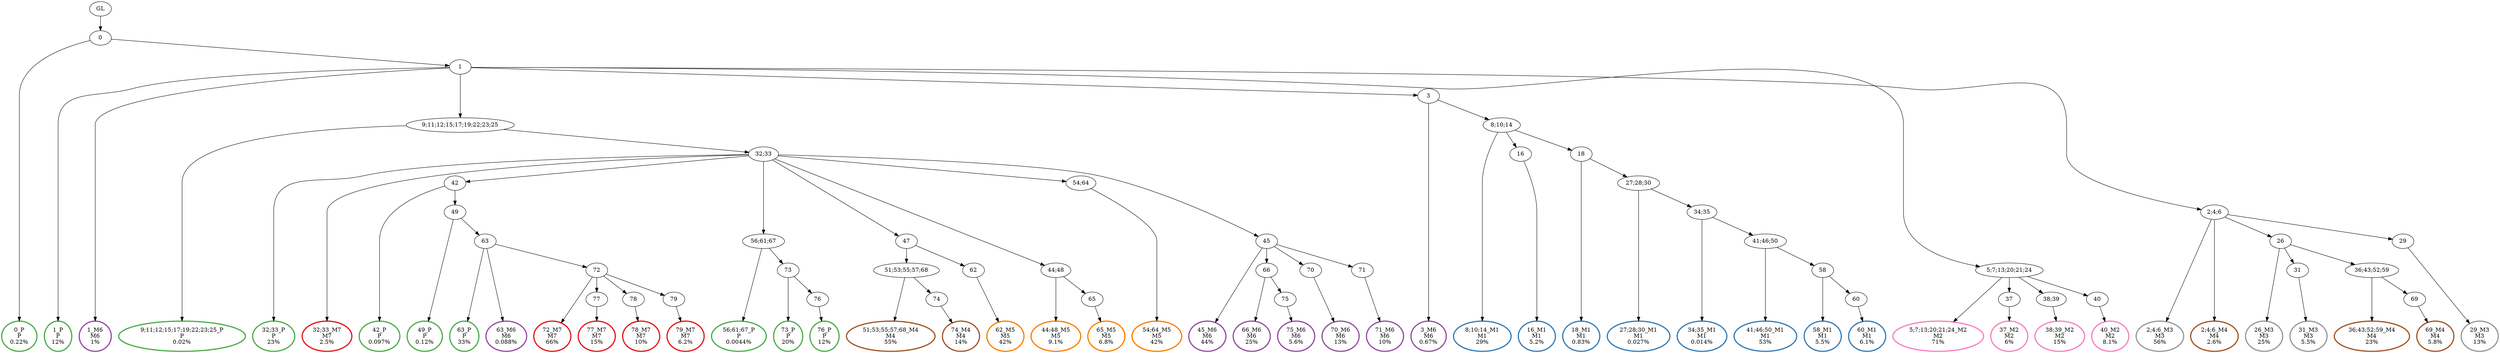 digraph T {
	{
		rank=same
		91 [penwidth=3,colorscheme=set19,color=3,label="0_P\nP\n0.22%"]
		89 [penwidth=3,colorscheme=set19,color=3,label="1_P\nP\n12%"]
		87 [penwidth=3,colorscheme=set19,color=3,label="9;11;12;15;17;19;22;23;25_P\nP\n0.02%"]
		85 [penwidth=3,colorscheme=set19,color=3,label="32;33_P\nP\n23%"]
		83 [penwidth=3,colorscheme=set19,color=3,label="42_P\nP\n0.097%"]
		81 [penwidth=3,colorscheme=set19,color=3,label="49_P\nP\n0.12%"]
		79 [penwidth=3,colorscheme=set19,color=3,label="63_P\nP\n33%"]
		77 [penwidth=3,colorscheme=set19,color=3,label="56;61;67_P\nP\n0.0044%"]
		75 [penwidth=3,colorscheme=set19,color=3,label="73_P\nP\n20%"]
		73 [penwidth=3,colorscheme=set19,color=3,label="76_P\nP\n12%"]
		70 [penwidth=3,colorscheme=set19,color=2,label="8;10;14_M1\nM1\n29%"]
		68 [penwidth=3,colorscheme=set19,color=2,label="16_M1\nM1\n5.2%"]
		66 [penwidth=3,colorscheme=set19,color=2,label="18_M1\nM1\n0.83%"]
		64 [penwidth=3,colorscheme=set19,color=2,label="27;28;30_M1\nM1\n0.027%"]
		62 [penwidth=3,colorscheme=set19,color=2,label="34;35_M1\nM1\n0.014%"]
		60 [penwidth=3,colorscheme=set19,color=2,label="41;46;50_M1\nM1\n53%"]
		58 [penwidth=3,colorscheme=set19,color=2,label="58_M1\nM1\n5.5%"]
		56 [penwidth=3,colorscheme=set19,color=2,label="60_M1\nM1\n6.1%"]
		54 [penwidth=3,colorscheme=set19,color=8,label="5;7;13;20;21;24_M2\nM2\n71%"]
		52 [penwidth=3,colorscheme=set19,color=8,label="37_M2\nM2\n6%"]
		50 [penwidth=3,colorscheme=set19,color=8,label="38;39_M2\nM2\n15%"]
		48 [penwidth=3,colorscheme=set19,color=8,label="40_M2\nM2\n8.1%"]
		46 [penwidth=3,colorscheme=set19,color=9,label="2;4;6_M3\nM3\n56%"]
		44 [penwidth=3,colorscheme=set19,color=9,label="26_M3\nM3\n25%"]
		42 [penwidth=3,colorscheme=set19,color=9,label="31_M3\nM3\n5.5%"]
		40 [penwidth=3,colorscheme=set19,color=9,label="29_M3\nM3\n13%"]
		39 [penwidth=3,colorscheme=set19,color=7,label="2;4;6_M4\nM4\n2.6%"]
		37 [penwidth=3,colorscheme=set19,color=7,label="36;43;52;59_M4\nM4\n23%"]
		35 [penwidth=3,colorscheme=set19,color=7,label="69_M4\nM4\n5.8%"]
		32 [penwidth=3,colorscheme=set19,color=7,label="51;53;55;57;68_M4\nM4\n55%"]
		30 [penwidth=3,colorscheme=set19,color=7,label="74_M4\nM4\n14%"]
		28 [penwidth=3,colorscheme=set19,color=5,label="44;48_M5\nM5\n9.1%"]
		26 [penwidth=3,colorscheme=set19,color=5,label="65_M5\nM5\n6.8%"]
		24 [penwidth=3,colorscheme=set19,color=5,label="62_M5\nM5\n42%"]
		22 [penwidth=3,colorscheme=set19,color=5,label="54;64_M5\nM5\n42%"]
		21 [penwidth=3,colorscheme=set19,color=4,label="1_M6\nM6\n1%"]
		20 [penwidth=3,colorscheme=set19,color=4,label="3_M6\nM6\n0.67%"]
		19 [penwidth=3,colorscheme=set19,color=4,label="63_M6\nM6\n0.088%"]
		17 [penwidth=3,colorscheme=set19,color=4,label="45_M6\nM6\n44%"]
		15 [penwidth=3,colorscheme=set19,color=4,label="66_M6\nM6\n25%"]
		13 [penwidth=3,colorscheme=set19,color=4,label="75_M6\nM6\n5.6%"]
		11 [penwidth=3,colorscheme=set19,color=4,label="70_M6\nM6\n13%"]
		9 [penwidth=3,colorscheme=set19,color=4,label="71_M6\nM6\n10%"]
		8 [penwidth=3,colorscheme=set19,color=1,label="32;33_M7\nM7\n2.5%"]
		6 [penwidth=3,colorscheme=set19,color=1,label="72_M7\nM7\n66%"]
		4 [penwidth=3,colorscheme=set19,color=1,label="77_M7\nM7\n15%"]
		2 [penwidth=3,colorscheme=set19,color=1,label="78_M7\nM7\n10%"]
		0 [penwidth=3,colorscheme=set19,color=1,label="79_M7\nM7\n6.2%"]
	}
	93 [label="GL"]
	92 [label="0"]
	90 [label="1"]
	88 [label="9;11;12;15;17;19;22;23;25"]
	86 [label="32;33"]
	84 [label="42"]
	82 [label="49"]
	80 [label="63"]
	78 [label="56;61;67"]
	76 [label="73"]
	74 [label="76"]
	72 [label="3"]
	71 [label="8;10;14"]
	69 [label="16"]
	67 [label="18"]
	65 [label="27;28;30"]
	63 [label="34;35"]
	61 [label="41;46;50"]
	59 [label="58"]
	57 [label="60"]
	55 [label="5;7;13;20;21;24"]
	53 [label="37"]
	51 [label="38;39"]
	49 [label="40"]
	47 [label="2;4;6"]
	45 [label="26"]
	43 [label="31"]
	41 [label="29"]
	38 [label="36;43;52;59"]
	36 [label="69"]
	34 [label="47"]
	33 [label="51;53;55;57;68"]
	31 [label="74"]
	29 [label="44;48"]
	27 [label="65"]
	25 [label="62"]
	23 [label="54;64"]
	18 [label="45"]
	16 [label="66"]
	14 [label="75"]
	12 [label="70"]
	10 [label="71"]
	7 [label="72"]
	5 [label="77"]
	3 [label="78"]
	1 [label="79"]
	93 -> 92
	92 -> 91
	92 -> 90
	90 -> 89
	90 -> 88
	90 -> 72
	90 -> 55
	90 -> 47
	90 -> 21
	88 -> 87
	88 -> 86
	86 -> 85
	86 -> 84
	86 -> 78
	86 -> 34
	86 -> 29
	86 -> 23
	86 -> 18
	86 -> 8
	84 -> 83
	84 -> 82
	82 -> 81
	82 -> 80
	80 -> 79
	80 -> 19
	80 -> 7
	78 -> 77
	78 -> 76
	76 -> 75
	76 -> 74
	74 -> 73
	72 -> 71
	72 -> 20
	71 -> 70
	71 -> 69
	71 -> 67
	69 -> 68
	67 -> 66
	67 -> 65
	65 -> 64
	65 -> 63
	63 -> 62
	63 -> 61
	61 -> 60
	61 -> 59
	59 -> 58
	59 -> 57
	57 -> 56
	55 -> 54
	55 -> 53
	55 -> 51
	55 -> 49
	53 -> 52
	51 -> 50
	49 -> 48
	47 -> 46
	47 -> 45
	47 -> 41
	47 -> 39
	45 -> 44
	45 -> 43
	45 -> 38
	43 -> 42
	41 -> 40
	38 -> 37
	38 -> 36
	36 -> 35
	34 -> 33
	34 -> 25
	33 -> 32
	33 -> 31
	31 -> 30
	29 -> 28
	29 -> 27
	27 -> 26
	25 -> 24
	23 -> 22
	18 -> 17
	18 -> 16
	18 -> 12
	18 -> 10
	16 -> 15
	16 -> 14
	14 -> 13
	12 -> 11
	10 -> 9
	7 -> 6
	7 -> 5
	7 -> 3
	7 -> 1
	5 -> 4
	3 -> 2
	1 -> 0
}
